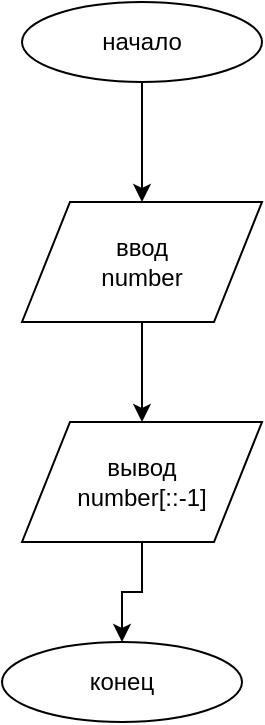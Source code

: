 <mxfile version="12.9.5" type="device"><diagram id="toRKEB_G1qA109JxPgHe" name="Page-1"><mxGraphModel dx="786" dy="471" grid="1" gridSize="10" guides="1" tooltips="1" connect="1" arrows="1" fold="1" page="1" pageScale="1" pageWidth="827" pageHeight="1169" math="0" shadow="0"><root><mxCell id="0"/><mxCell id="1" parent="0"/><mxCell id="uoy4PC55nPEb5eFTIxbL-4" style="edgeStyle=orthogonalEdgeStyle;rounded=0;orthogonalLoop=1;jettySize=auto;html=1;exitX=0.5;exitY=1;exitDx=0;exitDy=0;entryX=0.5;entryY=0;entryDx=0;entryDy=0;" edge="1" parent="1" source="uoy4PC55nPEb5eFTIxbL-1" target="uoy4PC55nPEb5eFTIxbL-3"><mxGeometry relative="1" as="geometry"/></mxCell><mxCell id="uoy4PC55nPEb5eFTIxbL-1" value="начало" style="ellipse;whiteSpace=wrap;html=1;" vertex="1" parent="1"><mxGeometry x="310" y="60" width="120" height="40" as="geometry"/></mxCell><mxCell id="uoy4PC55nPEb5eFTIxbL-7" style="edgeStyle=orthogonalEdgeStyle;rounded=0;orthogonalLoop=1;jettySize=auto;html=1;exitX=0.5;exitY=1;exitDx=0;exitDy=0;entryX=0.5;entryY=0;entryDx=0;entryDy=0;" edge="1" parent="1" source="uoy4PC55nPEb5eFTIxbL-3"><mxGeometry relative="1" as="geometry"><mxPoint x="370" y="270" as="targetPoint"/></mxGeometry></mxCell><mxCell id="uoy4PC55nPEb5eFTIxbL-3" value="ввод&lt;br&gt;number" style="shape=parallelogram;perimeter=parallelogramPerimeter;whiteSpace=wrap;html=1;" vertex="1" parent="1"><mxGeometry x="310" y="160" width="120" height="60" as="geometry"/></mxCell><mxCell id="uoy4PC55nPEb5eFTIxbL-11" style="edgeStyle=orthogonalEdgeStyle;rounded=0;orthogonalLoop=1;jettySize=auto;html=1;exitX=0.5;exitY=1;exitDx=0;exitDy=0;entryX=0.5;entryY=0;entryDx=0;entryDy=0;" edge="1" parent="1" source="uoy4PC55nPEb5eFTIxbL-8" target="uoy4PC55nPEb5eFTIxbL-10"><mxGeometry relative="1" as="geometry"/></mxCell><mxCell id="uoy4PC55nPEb5eFTIxbL-8" value="вывод&lt;br&gt;number[::-1]" style="shape=parallelogram;perimeter=parallelogramPerimeter;whiteSpace=wrap;html=1;" vertex="1" parent="1"><mxGeometry x="310" y="270" width="120" height="60" as="geometry"/></mxCell><mxCell id="uoy4PC55nPEb5eFTIxbL-10" value="конец" style="ellipse;whiteSpace=wrap;html=1;" vertex="1" parent="1"><mxGeometry x="300" y="380" width="120" height="40" as="geometry"/></mxCell></root></mxGraphModel></diagram></mxfile>